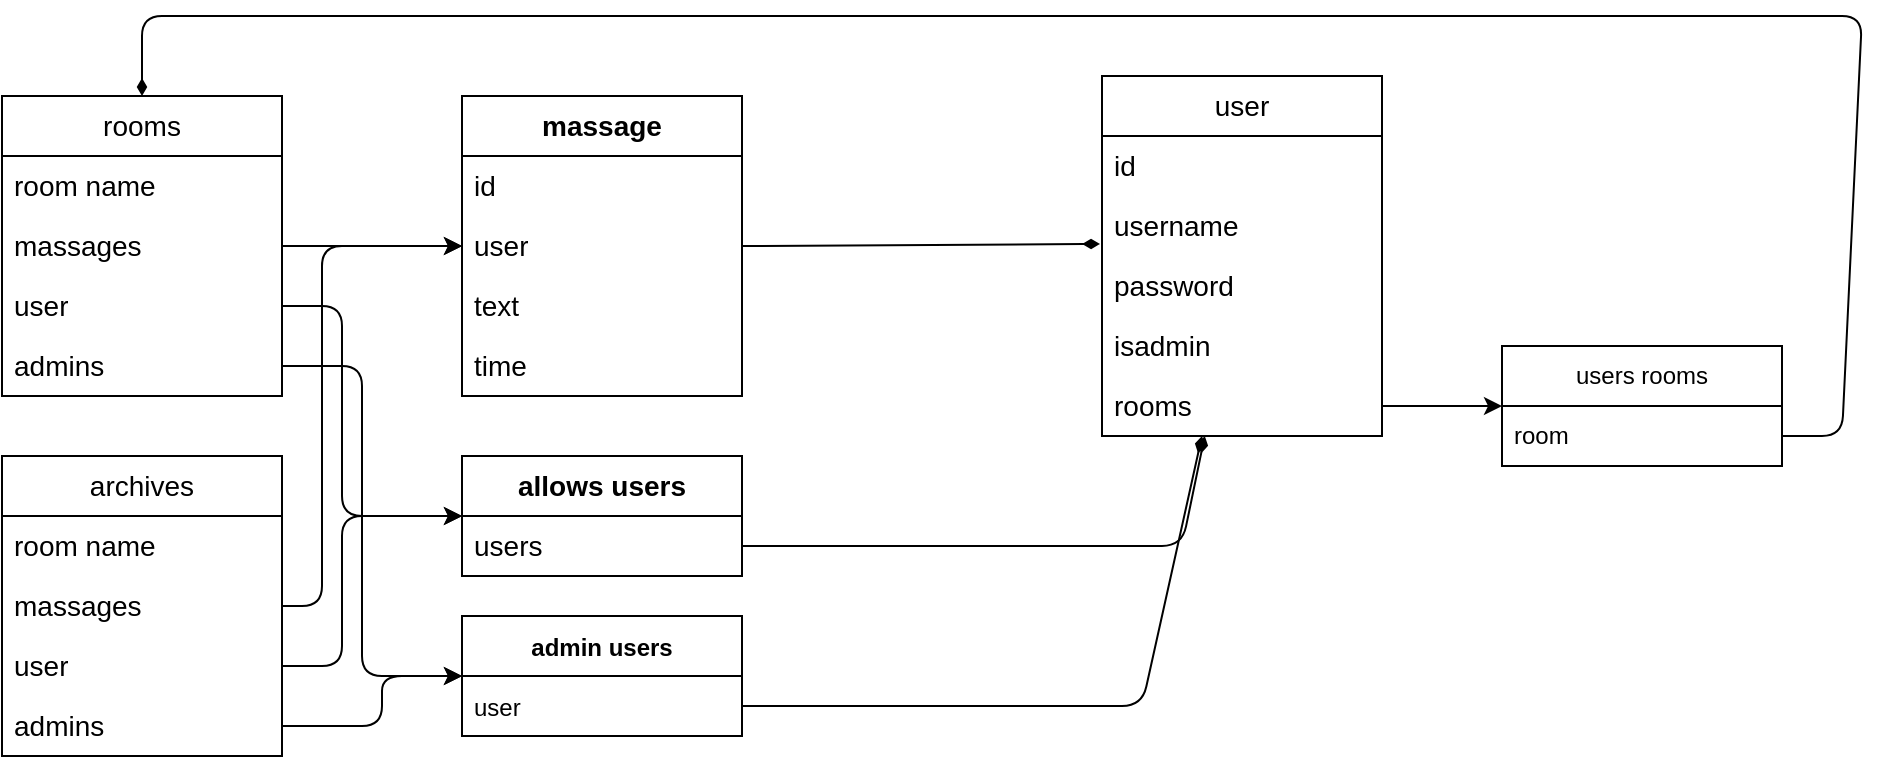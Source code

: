 <mxfile>
    <diagram id="Ml2dGVcdlFa9VVf0Y3eY" name="Page-1">
        <mxGraphModel dx="1124" dy="784" grid="1" gridSize="10" guides="1" tooltips="1" connect="1" arrows="1" fold="1" page="1" pageScale="1" pageWidth="850" pageHeight="1100" math="0" shadow="0">
            <root>
                <mxCell id="0"/>
                <mxCell id="1" parent="0"/>
                <mxCell id="07kP67LV0Qa-peX4RKDk-24" value="rooms" style="swimlane;fontStyle=0;childLayout=stackLayout;horizontal=1;startSize=30;horizontalStack=0;resizeParent=1;resizeParentMax=0;resizeLast=0;collapsible=1;marginBottom=0;whiteSpace=wrap;html=1;strokeColor=default;fontSize=14;fillColor=none;" parent="1" vertex="1">
                    <mxGeometry x="30" y="200" width="140" height="150" as="geometry"/>
                </mxCell>
                <mxCell id="07kP67LV0Qa-peX4RKDk-25" value="room name" style="text;strokeColor=none;fillColor=none;align=left;verticalAlign=middle;spacingLeft=4;spacingRight=4;overflow=hidden;points=[[0,0.5],[1,0.5]];portConstraint=eastwest;rotatable=0;whiteSpace=wrap;html=1;fontSize=14;" parent="07kP67LV0Qa-peX4RKDk-24" vertex="1">
                    <mxGeometry y="30" width="140" height="30" as="geometry"/>
                </mxCell>
                <mxCell id="07kP67LV0Qa-peX4RKDk-26" value="massages" style="text;strokeColor=none;fillColor=none;align=left;verticalAlign=middle;spacingLeft=4;spacingRight=4;overflow=hidden;points=[[0,0.5],[1,0.5]];portConstraint=eastwest;rotatable=0;whiteSpace=wrap;html=1;fontSize=14;" parent="07kP67LV0Qa-peX4RKDk-24" vertex="1">
                    <mxGeometry y="60" width="140" height="30" as="geometry"/>
                </mxCell>
                <mxCell id="QWubxXTpUSNdcqHZoWqp-3" value="user" style="text;strokeColor=none;fillColor=none;align=left;verticalAlign=middle;spacingLeft=4;spacingRight=4;overflow=hidden;points=[[0,0.5],[1,0.5]];portConstraint=eastwest;rotatable=0;whiteSpace=wrap;html=1;fontSize=14;" parent="07kP67LV0Qa-peX4RKDk-24" vertex="1">
                    <mxGeometry y="90" width="140" height="30" as="geometry"/>
                </mxCell>
                <mxCell id="6" value="admins" style="text;strokeColor=none;fillColor=none;align=left;verticalAlign=middle;spacingLeft=4;spacingRight=4;overflow=hidden;points=[[0,0.5],[1,0.5]];portConstraint=eastwest;rotatable=0;whiteSpace=wrap;html=1;fontSize=14;" parent="07kP67LV0Qa-peX4RKDk-24" vertex="1">
                    <mxGeometry y="120" width="140" height="30" as="geometry"/>
                </mxCell>
                <mxCell id="07kP67LV0Qa-peX4RKDk-28" value="&lt;span style=&quot;font-weight: 700;&quot;&gt;allows users&lt;/span&gt;" style="swimlane;fontStyle=0;childLayout=stackLayout;horizontal=1;startSize=30;horizontalStack=0;resizeParent=1;resizeParentMax=0;resizeLast=0;collapsible=1;marginBottom=0;whiteSpace=wrap;html=1;strokeColor=default;fontSize=14;fillColor=none;" parent="1" vertex="1">
                    <mxGeometry x="260" y="380" width="140" height="60" as="geometry"/>
                </mxCell>
                <mxCell id="07kP67LV0Qa-peX4RKDk-29" value="users" style="text;strokeColor=none;fillColor=none;align=left;verticalAlign=middle;spacingLeft=4;spacingRight=4;overflow=hidden;points=[[0,0.5],[1,0.5]];portConstraint=eastwest;rotatable=0;whiteSpace=wrap;html=1;fontSize=14;" parent="07kP67LV0Qa-peX4RKDk-28" vertex="1">
                    <mxGeometry y="30" width="140" height="30" as="geometry"/>
                </mxCell>
                <mxCell id="07kP67LV0Qa-peX4RKDk-32" value="&lt;span style=&quot;font-weight: 700;&quot;&gt;massage&lt;/span&gt;" style="swimlane;fontStyle=0;childLayout=stackLayout;horizontal=1;startSize=30;horizontalStack=0;resizeParent=1;resizeParentMax=0;resizeLast=0;collapsible=1;marginBottom=0;whiteSpace=wrap;html=1;strokeColor=default;fontSize=14;fillColor=none;" parent="1" vertex="1">
                    <mxGeometry x="260" y="200" width="140" height="150" as="geometry"/>
                </mxCell>
                <mxCell id="07kP67LV0Qa-peX4RKDk-33" value="id" style="text;strokeColor=none;fillColor=none;align=left;verticalAlign=middle;spacingLeft=4;spacingRight=4;overflow=hidden;points=[[0,0.5],[1,0.5]];portConstraint=eastwest;rotatable=0;whiteSpace=wrap;html=1;fontSize=14;" parent="07kP67LV0Qa-peX4RKDk-32" vertex="1">
                    <mxGeometry y="30" width="140" height="30" as="geometry"/>
                </mxCell>
                <mxCell id="07kP67LV0Qa-peX4RKDk-34" value="user" style="text;strokeColor=none;fillColor=none;align=left;verticalAlign=middle;spacingLeft=4;spacingRight=4;overflow=hidden;points=[[0,0.5],[1,0.5]];portConstraint=eastwest;rotatable=0;whiteSpace=wrap;html=1;fontSize=14;" parent="07kP67LV0Qa-peX4RKDk-32" vertex="1">
                    <mxGeometry y="60" width="140" height="30" as="geometry"/>
                </mxCell>
                <mxCell id="07kP67LV0Qa-peX4RKDk-35" value="text" style="text;strokeColor=none;fillColor=none;align=left;verticalAlign=middle;spacingLeft=4;spacingRight=4;overflow=hidden;points=[[0,0.5],[1,0.5]];portConstraint=eastwest;rotatable=0;whiteSpace=wrap;html=1;fontSize=14;" parent="07kP67LV0Qa-peX4RKDk-32" vertex="1">
                    <mxGeometry y="90" width="140" height="30" as="geometry"/>
                </mxCell>
                <mxCell id="07kP67LV0Qa-peX4RKDk-41" value="time" style="text;strokeColor=none;fillColor=none;align=left;verticalAlign=middle;spacingLeft=4;spacingRight=4;overflow=hidden;points=[[0,0.5],[1,0.5]];portConstraint=eastwest;rotatable=0;whiteSpace=wrap;html=1;fontSize=14;" parent="07kP67LV0Qa-peX4RKDk-32" vertex="1">
                    <mxGeometry y="120" width="140" height="30" as="geometry"/>
                </mxCell>
                <mxCell id="07kP67LV0Qa-peX4RKDk-42" value="user" style="swimlane;fontStyle=0;childLayout=stackLayout;horizontal=1;startSize=30;horizontalStack=0;resizeParent=1;resizeParentMax=0;resizeLast=0;collapsible=1;marginBottom=0;whiteSpace=wrap;html=1;strokeColor=default;fontSize=14;fillColor=none;" parent="1" vertex="1">
                    <mxGeometry x="580" y="190" width="140" height="180" as="geometry"/>
                </mxCell>
                <mxCell id="07kP67LV0Qa-peX4RKDk-43" value="id" style="text;strokeColor=none;fillColor=none;align=left;verticalAlign=middle;spacingLeft=4;spacingRight=4;overflow=hidden;points=[[0,0.5],[1,0.5]];portConstraint=eastwest;rotatable=0;whiteSpace=wrap;html=1;fontSize=14;" parent="07kP67LV0Qa-peX4RKDk-42" vertex="1">
                    <mxGeometry y="30" width="140" height="30" as="geometry"/>
                </mxCell>
                <mxCell id="07kP67LV0Qa-peX4RKDk-44" value="username" style="text;strokeColor=none;fillColor=none;align=left;verticalAlign=middle;spacingLeft=4;spacingRight=4;overflow=hidden;points=[[0,0.5],[1,0.5]];portConstraint=eastwest;rotatable=0;whiteSpace=wrap;html=1;fontSize=14;" parent="07kP67LV0Qa-peX4RKDk-42" vertex="1">
                    <mxGeometry y="60" width="140" height="30" as="geometry"/>
                </mxCell>
                <mxCell id="07kP67LV0Qa-peX4RKDk-45" value="password" style="text;strokeColor=none;fillColor=none;align=left;verticalAlign=middle;spacingLeft=4;spacingRight=4;overflow=hidden;points=[[0,0.5],[1,0.5]];portConstraint=eastwest;rotatable=0;whiteSpace=wrap;html=1;fontSize=14;" parent="07kP67LV0Qa-peX4RKDk-42" vertex="1">
                    <mxGeometry y="90" width="140" height="30" as="geometry"/>
                </mxCell>
                <mxCell id="QWubxXTpUSNdcqHZoWqp-1" value="isadmin" style="text;strokeColor=none;fillColor=none;align=left;verticalAlign=middle;spacingLeft=4;spacingRight=4;overflow=hidden;points=[[0,0.5],[1,0.5]];portConstraint=eastwest;rotatable=0;whiteSpace=wrap;html=1;fontSize=14;" parent="07kP67LV0Qa-peX4RKDk-42" vertex="1">
                    <mxGeometry y="120" width="140" height="30" as="geometry"/>
                </mxCell>
                <mxCell id="36" value="rooms" style="text;strokeColor=none;fillColor=none;align=left;verticalAlign=middle;spacingLeft=4;spacingRight=4;overflow=hidden;points=[[0,0.5],[1,0.5]];portConstraint=eastwest;rotatable=0;whiteSpace=wrap;html=1;fontSize=14;" parent="07kP67LV0Qa-peX4RKDk-42" vertex="1">
                    <mxGeometry y="150" width="140" height="30" as="geometry"/>
                </mxCell>
                <mxCell id="2" value="admin users" style="swimlane;fontStyle=1;childLayout=stackLayout;horizontal=1;startSize=30;horizontalStack=0;resizeParent=1;resizeParentMax=0;resizeLast=0;collapsible=1;marginBottom=0;" parent="1" vertex="1">
                    <mxGeometry x="260" y="460" width="140" height="60" as="geometry"/>
                </mxCell>
                <mxCell id="3" value="user" style="text;strokeColor=none;fillColor=none;align=left;verticalAlign=middle;spacingLeft=4;spacingRight=4;overflow=hidden;points=[[0,0.5],[1,0.5]];portConstraint=eastwest;rotatable=0;" parent="2" vertex="1">
                    <mxGeometry y="30" width="140" height="30" as="geometry"/>
                </mxCell>
                <mxCell id="12" style="edgeStyle=none;html=1;exitX=1;exitY=0.5;exitDx=0;exitDy=0;endArrow=diamondThin;endFill=1;" parent="1" source="07kP67LV0Qa-peX4RKDk-29" target="07kP67LV0Qa-peX4RKDk-42" edge="1">
                    <mxGeometry relative="1" as="geometry">
                        <Array as="points">
                            <mxPoint x="620" y="425"/>
                        </Array>
                    </mxGeometry>
                </mxCell>
                <mxCell id="14" style="edgeStyle=none;html=1;exitX=1;exitY=0.5;exitDx=0;exitDy=0;endArrow=diamondThin;endFill=1;" parent="1" source="3" target="07kP67LV0Qa-peX4RKDk-42" edge="1">
                    <mxGeometry relative="1" as="geometry">
                        <Array as="points">
                            <mxPoint x="600" y="505"/>
                        </Array>
                    </mxGeometry>
                </mxCell>
                <mxCell id="15" value="archives" style="swimlane;fontStyle=0;childLayout=stackLayout;horizontal=1;startSize=30;horizontalStack=0;resizeParent=1;resizeParentMax=0;resizeLast=0;collapsible=1;marginBottom=0;whiteSpace=wrap;html=1;strokeColor=default;fontSize=14;fillColor=none;" parent="1" vertex="1">
                    <mxGeometry x="30" y="380" width="140" height="150" as="geometry"/>
                </mxCell>
                <mxCell id="16" value="room name" style="text;strokeColor=none;fillColor=none;align=left;verticalAlign=middle;spacingLeft=4;spacingRight=4;overflow=hidden;points=[[0,0.5],[1,0.5]];portConstraint=eastwest;rotatable=0;whiteSpace=wrap;html=1;fontSize=14;" parent="15" vertex="1">
                    <mxGeometry y="30" width="140" height="30" as="geometry"/>
                </mxCell>
                <mxCell id="17" value="massages" style="text;strokeColor=none;fillColor=none;align=left;verticalAlign=middle;spacingLeft=4;spacingRight=4;overflow=hidden;points=[[0,0.5],[1,0.5]];portConstraint=eastwest;rotatable=0;whiteSpace=wrap;html=1;fontSize=14;" parent="15" vertex="1">
                    <mxGeometry y="60" width="140" height="30" as="geometry"/>
                </mxCell>
                <mxCell id="18" value="user" style="text;strokeColor=none;fillColor=none;align=left;verticalAlign=middle;spacingLeft=4;spacingRight=4;overflow=hidden;points=[[0,0.5],[1,0.5]];portConstraint=eastwest;rotatable=0;whiteSpace=wrap;html=1;fontSize=14;" parent="15" vertex="1">
                    <mxGeometry y="90" width="140" height="30" as="geometry"/>
                </mxCell>
                <mxCell id="19" value="admins" style="text;strokeColor=none;fillColor=none;align=left;verticalAlign=middle;spacingLeft=4;spacingRight=4;overflow=hidden;points=[[0,0.5],[1,0.5]];portConstraint=eastwest;rotatable=0;whiteSpace=wrap;html=1;fontSize=14;" parent="15" vertex="1">
                    <mxGeometry y="120" width="140" height="30" as="geometry"/>
                </mxCell>
                <mxCell id="23" style="edgeStyle=none;html=1;exitX=1;exitY=0.5;exitDx=0;exitDy=0;entryX=-0.007;entryY=0.8;entryDx=0;entryDy=0;entryPerimeter=0;endArrow=diamondThin;endFill=1;" parent="1" source="07kP67LV0Qa-peX4RKDk-34" target="07kP67LV0Qa-peX4RKDk-44" edge="1">
                    <mxGeometry relative="1" as="geometry"/>
                </mxCell>
                <mxCell id="29" style="edgeStyle=none;html=1;exitX=1;exitY=0.5;exitDx=0;exitDy=0;" parent="1" source="07kP67LV0Qa-peX4RKDk-26" target="07kP67LV0Qa-peX4RKDk-32" edge="1">
                    <mxGeometry relative="1" as="geometry"/>
                </mxCell>
                <mxCell id="30" style="edgeStyle=none;html=1;exitX=1;exitY=0.5;exitDx=0;exitDy=0;" parent="1" source="17" target="07kP67LV0Qa-peX4RKDk-32" edge="1">
                    <mxGeometry relative="1" as="geometry">
                        <Array as="points">
                            <mxPoint x="190" y="455"/>
                            <mxPoint x="190" y="275"/>
                        </Array>
                    </mxGeometry>
                </mxCell>
                <mxCell id="31" style="edgeStyle=none;html=1;exitX=1;exitY=0.5;exitDx=0;exitDy=0;" parent="1" source="18" target="07kP67LV0Qa-peX4RKDk-28" edge="1">
                    <mxGeometry relative="1" as="geometry">
                        <Array as="points">
                            <mxPoint x="200" y="485"/>
                            <mxPoint x="200" y="410"/>
                        </Array>
                    </mxGeometry>
                </mxCell>
                <mxCell id="32" style="edgeStyle=none;html=1;exitX=1;exitY=0.5;exitDx=0;exitDy=0;" parent="1" source="QWubxXTpUSNdcqHZoWqp-3" target="07kP67LV0Qa-peX4RKDk-28" edge="1">
                    <mxGeometry relative="1" as="geometry">
                        <Array as="points">
                            <mxPoint x="200" y="305"/>
                            <mxPoint x="200" y="410"/>
                        </Array>
                    </mxGeometry>
                </mxCell>
                <mxCell id="34" style="edgeStyle=none;html=1;exitX=1;exitY=0.5;exitDx=0;exitDy=0;" parent="1" source="6" target="2" edge="1">
                    <mxGeometry relative="1" as="geometry">
                        <Array as="points">
                            <mxPoint x="210" y="335"/>
                            <mxPoint x="210" y="490"/>
                        </Array>
                    </mxGeometry>
                </mxCell>
                <mxCell id="35" style="edgeStyle=none;html=1;exitX=1;exitY=0.5;exitDx=0;exitDy=0;" parent="1" source="19" target="2" edge="1">
                    <mxGeometry relative="1" as="geometry">
                        <Array as="points">
                            <mxPoint x="220" y="515"/>
                            <mxPoint x="220" y="490"/>
                        </Array>
                    </mxGeometry>
                </mxCell>
                <mxCell id="39" value="users rooms" style="swimlane;fontStyle=0;childLayout=stackLayout;horizontal=1;startSize=30;horizontalStack=0;resizeParent=1;resizeParentMax=0;resizeLast=0;collapsible=1;marginBottom=0;whiteSpace=wrap;html=1;" parent="1" vertex="1">
                    <mxGeometry x="780" y="325" width="140" height="60" as="geometry"/>
                </mxCell>
                <mxCell id="40" value="room" style="text;strokeColor=none;fillColor=none;align=left;verticalAlign=middle;spacingLeft=4;spacingRight=4;overflow=hidden;points=[[0,0.5],[1,0.5]];portConstraint=eastwest;rotatable=0;whiteSpace=wrap;html=1;" parent="39" vertex="1">
                    <mxGeometry y="30" width="140" height="30" as="geometry"/>
                </mxCell>
                <mxCell id="43" style="edgeStyle=none;html=1;exitX=1;exitY=0.5;exitDx=0;exitDy=0;" parent="1" source="36" target="39" edge="1">
                    <mxGeometry relative="1" as="geometry"/>
                </mxCell>
                <mxCell id="44" style="edgeStyle=none;html=1;exitX=1;exitY=0.5;exitDx=0;exitDy=0;endArrow=diamondThin;endFill=1;" parent="1" source="40" target="07kP67LV0Qa-peX4RKDk-24" edge="1">
                    <mxGeometry relative="1" as="geometry">
                        <Array as="points">
                            <mxPoint x="950" y="370"/>
                            <mxPoint x="960" y="160"/>
                            <mxPoint x="100" y="160"/>
                        </Array>
                    </mxGeometry>
                </mxCell>
            </root>
        </mxGraphModel>
    </diagram>
</mxfile>